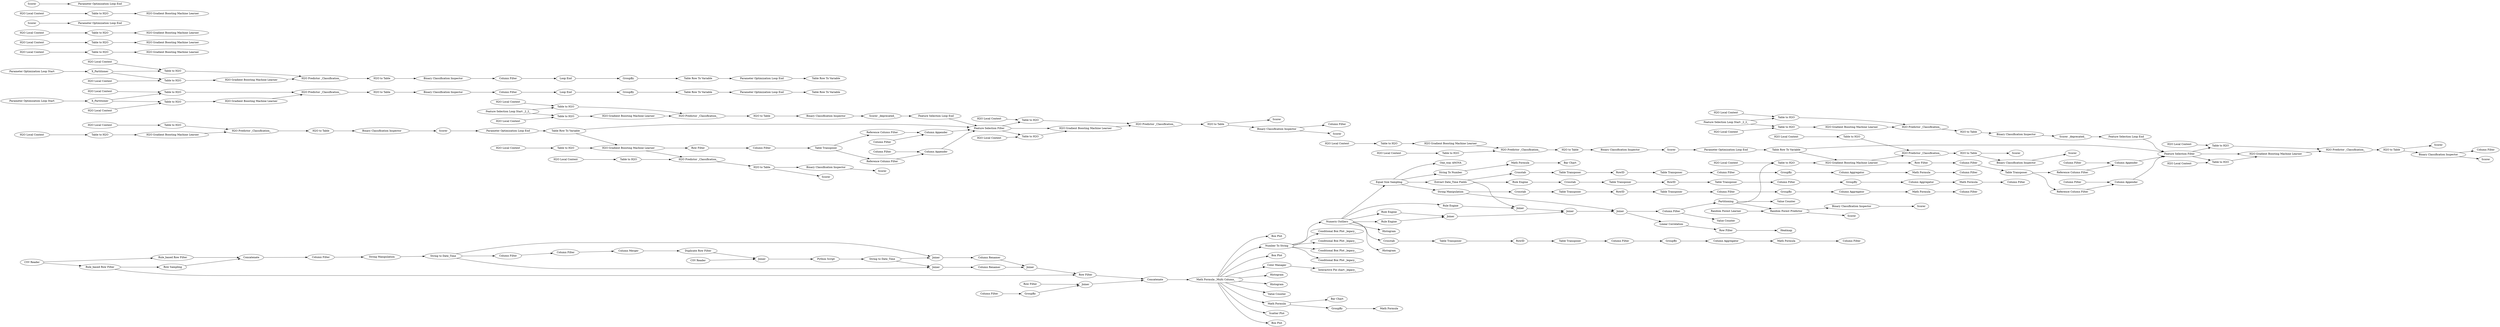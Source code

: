 digraph {
	"8485451669554603891_27" [label=GroupBy]
	"-8607973178070112849_146" [label=Joiner]
	"5463428644387779686_45" [label="Column Filter"]
	"7535642768997843800_24" [label=Scorer]
	"3174490210793124184_26" [label="Column Filter"]
	"5463428644387779686_359" [label="H2O Local Context"]
	"-4942054072202692335_8" [label=Concatenate]
	"7535642768997843800_353" [label="H2O Local Context"]
	"7535642768997843800_360" [label="H2O Gradient Boosting Machine Learner"]
	"5226914133837476398_343" [label="H2O Gradient Boosting Machine Learner"]
	"-4942054072202692335_115" [label="Column Filter"]
	"5463428644387779686_358" [label="Table to H2O"]
	"5463428644387779686_356" [label="H2O to Table"]
	"3055803669144173153_31" [label="H2O Predictor _Classification_"]
	"-3786717365808279356_32" [label="Table Transposer"]
	"4403979144186119349_53" [label="Scorer _deprecated_"]
	"3055803669144173153_344" [label="Table to H2O"]
	"-4942054072202692335_108" [label=Crosstab]
	"-4942054072202692335_144" [label="Column Filter"]
	"-5671331227317940235_347" [label="H2O Local Context"]
	"5463428644387779686_32" [label="H2O to Table"]
	"-5671331227317940235_348" [label=Scorer]
	"3055803669144173153_121" [label="Column Filter"]
	"3055803669144173153_25" [label="Table to H2O"]
	"-4942054072202692335_69" [label="Box Plot"]
	"8485451669554603891_26" [label="Column Filter"]
	"5226914133837476398_344" [label="Table to H2O"]
	"4403979144186119349_36" [label="Feature Selection Loop End"]
	"3055803669144173153_338" [label="H2O Gradient Boosting Machine Learner"]
	"3055803669144173153_85" [label="Table Row To Variable"]
	"-4942054072202692335_59" [label="Number To String"]
	"-4942054072202692335_72" [label="Rule Engine"]
	"4403979144186119349_49" [label="H2O Gradient Boosting Machine Learner"]
	"-6169841619058349479_80" [label=Joiner]
	"5226914133837476398_339" [label="H2O Local Context"]
	"3055803669144173153_343" [label="H2O Gradient Boosting Machine Learner"]
	"3055803669144173153_81" [label="Parameter Optimization Loop End"]
	"7535642768997843800_56" [label="Column Filter"]
	"7535642768997843800_364" [label="Column Filter"]
	"-4942054072202692335_63" [label="Conditional Box Plot _legacy_"]
	"919707360105835683_81" [label=Scorer]
	"-4942054072202692335_127" [label=Histogram]
	"-5671331227317940235_7" [label="Parameter Optimization Loop End"]
	"-4942054072202692335_112" [label=Crosstab]
	"3055803669144173153_83" [label="Table Row To Variable"]
	"-4942054072202692335_122" [label="Column Filter"]
	"-4942054072202692335_57" [label="String To Number"]
	"5463428644387779686_354" [label=Scorer]
	"8485451669554603891_31" [label="Table Transposer"]
	"-6169841619058349479_75" [label="Python Script"]
	"5226914133837476398_28" [label="H2O Local Context"]
	"3055803669144173153_30" [label="H2O Gradient Boosting Machine Learner"]
	"4403979144186119349_50" [label="H2O to Table"]
	"4403979144186119349_47" [label="Table to H2O"]
	"4403979144186119349_54" [label="H2O Local Context"]
	"5226914133837476398_83" [label="Table Row To Variable"]
	"4403979144186119349_48" [label="H2O Local Context"]
	"8485451669554603891_29" [label="Column Aggregator"]
	"5463428644387779686_26" [label="Table to H2O"]
	"-4942054072202692335_135" [label="Rule_based Row Filter"]
	"-3103242742045859930_87" [label="String to Date_Time"]
	"-4942054072202692335_170" [label="Value Counter"]
	"4380865564187353603_157" [label="Row Filter"]
	"3055803669144173153_24" [label=Scorer]
	"-4942054072202692335_151" [label="Row Filter"]
	"5619578481253157244_33" [label=RowID]
	"-4942054072202692335_128" [label="Rule Engine"]
	"-2731083979085651341_53" [label="Scorer _deprecated_"]
	"-5671331227317940235_343" [label="Table to H2O"]
	"5463428644387779686_44" [label="Column Appender"]
	"7535642768997843800_28" [label="H2O Local Context"]
	"7535642768997843800_352" [label="Table to H2O"]
	"919707360105835683_63" [label="Random Forest Learner"]
	"-4942054072202692335_49" [label=GroupBy]
	"-4942054072202692335_70" [label="Box Plot"]
	"-2731083979085651341_51" [label="H2O Predictor _Classification_"]
	"-4942054072202692335_129" [label=Joiner]
	"-2731083979085651341_49" [label="H2O Gradient Boosting Machine Learner"]
	"-4942054072202692335_125" [label=Histogram]
	"4380865564187353603_167" [label="Row Filter"]
	"7535642768997843800_31" [label="H2O Predictor _Classification_"]
	"-4942054072202692335_23" [label="Color Manager"]
	"7535642768997843800_57" [label="Column Appender"]
	"3055803669144173153_335" [label="Parameter Optimization Loop Start"]
	"-4942054072202692335_58" [label="Math Formula _Multi Column_"]
	"-2731083979085651341_48" [label="H2O Local Context"]
	"-2731083979085651341_37" [label="Feature Selection Filter"]
	"5226914133837476398_26" [label="Table to H2O"]
	"5226914133837476398_81" [label="Parameter Optimization Loop End"]
	"-4942054072202692335_68" [label="Numeric Outliers"]
	"-4942054072202692335_173" [label="Column Filter"]
	"-4942054072202692335_46" [label=Histogram]
	"-4942054072202692335_171" [label="Value Counter"]
	"3055803669144173153_118" [label=X_Partitioner]
	"5463428644387779686_56" [label="Column Filter"]
	"5226914133837476398_30" [label="H2O Gradient Boosting Machine Learner"]
	"5463428644387779686_89" [label="Binary Classification Inspector"]
	"3055803669144173153_7" [label="Parameter Optimization Loop End"]
	"7535642768997843800_27" [label="H2O Local Context"]
	"2114636833790662898_343" [label="Table to H2O"]
	"-2731083979085651341_54" [label="H2O Local Context"]
	"5463428644387779686_353" [label="H2O Local Context"]
	"3174490210793124184_31" [label="Table Transposer"]
	"7535642768997843800_89" [label="Binary Classification Inspector"]
	"5619578481253157244_31" [label="Table Transposer"]
	"-4942054072202692335_133" [label="Linear Correlation"]
	"5463428644387779686_27" [label="H2O Local Context"]
	"4380865564187353603_165" [label=Joiner]
	"8485451669554603891_28" [label="Math Formula"]
	"7535642768997843800_356" [label="H2O to Table"]
	"-4942054072202692335_51" [label="Math Formula"]
	"-4942054072202692335_47" [label=Histogram]
	"5463428644387779686_55" [label="Reference Column Filter"]
	"2114636833790662898_340" [label="H2O to Table"]
	"5226914133837476398_122" [label=GroupBy]
	"5463428644387779686_364" [label="Column Filter"]
	"7535642768997843800_41" [label="Column Filter"]
	"3055803669144173153_120" [label="Loop End"]
	"2114636833790662898_345" [label="H2O Gradient Boosting Machine Learner"]
	"7535642768997843800_55" [label="Reference Column Filter"]
	"-8607973178070112849_147" [label="Column Renamer"]
	"-6169841619058349479_77" [label="Column Filter"]
	"3174490210793124184_29" [label="Column Aggregator"]
	"-5671331227317940235_344" [label="H2O Predictor _Classification_"]
	"5463428644387779686_25" [label="Table to H2O"]
	"3055803669144173153_340" [label="Table to H2O"]
	"5226914133837476398_338" [label="H2O Gradient Boosting Machine Learner"]
	"-2731083979085651341_89" [label="Binary Classification Inspector"]
	"-4942054072202692335_6" [label="Interactive Pie chart _legacy_"]
	"8485451669554603891_32" [label="Table Transposer"]
	"7535642768997843800_350" [label=Scorer]
	"919707360105835683_82" [label=Scorer]
	"5463428644387779686_57" [label="Column Appender"]
	"-3786717365808279356_33" [label=RowID]
	"5619578481253157244_29" [label="Column Aggregator"]
	"2114636833790662898_89" [label="Binary Classification Inspector"]
	"2114636833790662898_344" [label="H2O Predictor _Classification_"]
	"5463428644387779686_42" [label="Table Transposer"]
	"-3786717365808279356_28" [label="Math Formula"]
	"-4942054072202692335_60" [label="Equal Size Sampling"]
	"-5671331227317940235_89" [label="Binary Classification Inspector"]
	"-6169841619058349479_85" [label="String to Date_Time"]
	"3055803669144173153_339" [label="H2O Local Context"]
	"-4942054072202692335_7" [label="Rule_based Row Filter"]
	"-4942054072202692335_65" [label="Bar Chart"]
	"5226914133837476398_341" [label="H2O Local Context"]
	"3055803669144173153_341" [label="H2O Local Context"]
	"7535642768997843800_44" [label="Column Appender"]
	"5226914133837476398_85" [label="Table Row To Variable"]
	"5463428644387779686_360" [label="H2O Gradient Boosting Machine Learner"]
	"2114636833790662898_7" [label="Parameter Optimization Loop End"]
	"-3103242742045859930_82" [label="String Manipulation"]
	"7535642768997843800_45" [label="Column Filter"]
	"5226914133837476398_31" [label="H2O Predictor _Classification_"]
	"5463428644387779686_352" [label="Table to H2O"]
	"3174490210793124184_28" [label="Math Formula"]
	"5463428644387779686_351" [label=Scorer]
	"-4942054072202692335_117" [label="Column Filter"]
	"-4942054072202692335_50" [label="Bar Chart"]
	"919707360105835683_64" [label="Random Forest Predictor"]
	"5619578481253157244_28" [label="Math Formula"]
	"2114636833790662898_348" [label=Scorer]
	"4403979144186119349_37" [label="Feature Selection Filter"]
	"-4942054072202692335_93" [label="Value Counter"]
	"7535642768997843800_359" [label="H2O Local Context"]
	"7535642768997843800_30" [label="H2O Gradient Boosting Machine Learner"]
	"7535642768997843800_351" [label=Scorer]
	"-4942054072202692335_53" [label="Math Formula"]
	"3055803669144173153_122" [label=GroupBy]
	"5463428644387779686_24" [label=Scorer]
	"-4942054072202692335_149" [label=Heatmap]
	"5463428644387779686_350" [label=Scorer]
	"-3786717365808279356_29" [label="Column Aggregator"]
	"-4942054072202692335_130" [label=Joiner]
	"-6169841619058349479_76" [label="Column Filter"]
	"3174490210793124184_27" [label=GroupBy]
	"7535642768997843800_25" [label="Table to H2O"]
	"5226914133837476398_342" [label="H2O to Table"]
	"-4942054072202692335_61" [label="Conditional Box Plot _legacy_"]
	"7535642768997843800_32" [label="H2O to Table"]
	"-4942054072202692335_116" [label="Column Filter"]
	"-4942054072202692335_124" [label="Rule Engine"]
	"2114636833790662898_341" [label="Table to H2O"]
	"-5671331227317940235_341" [label="Table to H2O"]
	"7535642768997843800_43" [label="Reference Column Filter"]
	"-4942054072202692335_62" [label="Conditional Box Plot _legacy_"]
	"2114636833790662898_85" [label="Table Row To Variable"]
	"-4942054072202692335_94" [label="Extract Date_Time Fields"]
	"-4942054072202692335_132" [label=Joiner]
	"5226914133837476398_75" [label="Binary Classification Inspector"]
	"5463428644387779686_41" [label="Column Filter"]
	"7535642768997843800_358" [label="Table to H2O"]
	"-4942054072202692335_43" [label="Conditional Box Plot _legacy_"]
	"5619578481253157244_32" [label="Table Transposer"]
	"5463428644387779686_28" [label="H2O Local Context"]
	"3174490210793124184_32" [label="Table Transposer"]
	"5463428644387779686_30" [label="H2O Gradient Boosting Machine Learner"]
	"-4942054072202692335_40" [label="Scatter Plot"]
	"-6169841619058349479_78" [label="Column Merger"]
	"5226914133837476398_118" [label=X_Partitioner]
	"3055803669144173153_26" [label="Table to H2O"]
	"5226914133837476398_24" [label=Scorer]
	"3055803669144173153_75" [label="Binary Classification Inspector"]
	"7535642768997843800_355" [label="H2O Predictor _Classification_"]
	"-4942054072202692335_172" [label=Partitioning]
	"3174490210793124184_33" [label=RowID]
	"7535642768997843800_42" [label="Table Transposer"]
	"3055803669144173153_342" [label="H2O to Table"]
	"-4732376421923897293_141" [label="Column Renamer"]
	"-4732376421923897293_140" [label=Joiner]
	"5226914133837476398_340" [label="Table to H2O"]
	"-6169841619058349479_79" [label="Duplicate Row Filter"]
	"-4942054072202692335_66" [label="Math Formula"]
	"4380865564187353603_159" [label="Column Filter"]
	"-4942054072202692335_126" [label="Rule Engine"]
	"-4942054072202692335_143" [label="CSV Reader"]
	"3055803669144173153_28" [label="H2O Local Context"]
	"5463428644387779686_31" [label="H2O Predictor _Classification_"]
	"4380865564187353603_162" [label=GroupBy]
	"5463428644387779686_43" [label="Reference Column Filter"]
	"-5671331227317940235_340" [label="H2O to Table"]
	"-4942054072202692335_4" [label="Row Sampling"]
	"-4942054072202692335_123" [label=Crosstab]
	"5226914133837476398_25" [label="Table to H2O"]
	"7535642768997843800_26" [label="Table to H2O"]
	"7535642768997843800_354" [label=Scorer]
	"919707360105835683_75" [label="Binary Classification Inspector"]
	"-4942054072202692335_111" [label=Crosstab]
	"-5671331227317940235_345" [label="H2O Gradient Boosting Machine Learner"]
	"-3786717365808279356_31" [label="Table Transposer"]
	"-2731083979085651341_52" [label="Table to H2O"]
	"2114636833790662898_346" [label="H2O Local Context"]
	"-4942054072202692335_131" [label=Joiner]
	"5226914133837476398_7" [label="Parameter Optimization Loop End"]
	"-2731083979085651341_50" [label="H2O to Table"]
	"5226914133837476398_120" [label="Loop End"]
	"5463428644387779686_357" [label="Binary Classification Inspector"]
	"5619578481253157244_26" [label="Column Filter"]
	"-2731083979085651341_36" [label="Feature Selection Loop End"]
	"5226914133837476398_121" [label="Column Filter"]
	"7535642768997843800_39" [label="Row Filter"]
	"4403979144186119349_51" [label="H2O Predictor _Classification_"]
	"-4942054072202692335_71" [label="Box Plot"]
	"-3786717365808279356_27" [label=GroupBy]
	"7535642768997843800_357" [label="Binary Classification Inspector"]
	"-3786717365808279356_26" [label="Column Filter"]
	"-5671331227317940235_346" [label="H2O Local Context"]
	"-4942054072202692335_142" [label=Joiner]
	"5463428644387779686_39" [label="Row Filter"]
	"-5671331227317940235_85" [label="Table Row To Variable"]
	"4403979144186119349_89" [label="Binary Classification Inspector"]
	"5226914133837476398_27" [label="H2O Local Context"]
	"-6169841619058349479_64" [label="CSV Reader"]
	"-2731083979085651341_46" [label="Feature Selection Loop Start _2_2_"]
	"4403979144186119349_46" [label="Feature Selection Loop Start _2_2_"]
	"-4942054072202692335_120" [label="String Manipulation"]
	"5463428644387779686_355" [label="H2O Predictor _Classification_"]
	"3055803669144173153_27" [label="H2O Local Context"]
	"5226914133837476398_335" [label="Parameter Optimization Loop Start"]
	"5619578481253157244_27" [label=GroupBy]
	"4403979144186119349_52" [label="Table to H2O"]
	"4380865564187353603_168" [label=Concatenate]
	"8485451669554603891_33" [label=RowID]
	"2114636833790662898_347" [label="H2O Local Context"]
	"-4942054072202692335_134" [label="One_way ANOVA"]
	"-2731083979085651341_47" [label="Table to H2O"]
	"3174490210793124184_26" -> "3174490210793124184_27"
	"-4942054072202692335_58" -> "-4942054072202692335_59"
	"-3103242742045859930_87" -> "-4732376421923897293_140"
	"5226914133837476398_118" -> "5226914133837476398_344"
	"-4942054072202692335_124" -> "-4942054072202692335_130"
	"-4942054072202692335_94" -> "-4942054072202692335_130"
	"7535642768997843800_357" -> "7535642768997843800_364"
	"7535642768997843800_30" -> "7535642768997843800_31"
	"5463428644387779686_32" -> "5463428644387779686_350"
	"-2731083979085651341_37" -> "5463428644387779686_358"
	"4403979144186119349_37" -> "7535642768997843800_358"
	"-4942054072202692335_144" -> "-3103242742045859930_82"
	"-4942054072202692335_58" -> "-4942054072202692335_93"
	"919707360105835683_64" -> "919707360105835683_75"
	"-4942054072202692335_112" -> "5619578481253157244_31"
	"5463428644387779686_89" -> "5463428644387779686_24"
	"-2731083979085651341_48" -> "-2731083979085651341_47"
	"5226914133837476398_118" -> "5226914133837476398_26"
	"4380865564187353603_167" -> "4380865564187353603_168"
	"5463428644387779686_41" -> "5463428644387779686_42"
	"7535642768997843800_26" -> "7535642768997843800_31"
	"919707360105835683_63" -> "919707360105835683_64"
	"5463428644387779686_27" -> "5463428644387779686_25"
	"2114636833790662898_343" -> "2114636833790662898_344"
	"3055803669144173153_118" -> "3055803669144173153_26"
	"5463428644387779686_356" -> "5463428644387779686_354"
	"-4942054072202692335_111" -> "8485451669554603891_31"
	"5226914133837476398_339" -> "5226914133837476398_340"
	"5226914133837476398_31" -> "5226914133837476398_342"
	"-3786717365808279356_31" -> "-3786717365808279356_33"
	"7535642768997843800_39" -> "7535642768997843800_41"
	"5226914133837476398_27" -> "5226914133837476398_25"
	"5463428644387779686_358" -> "5463428644387779686_360"
	"5463428644387779686_42" -> "5463428644387779686_55"
	"4403979144186119349_36" -> "4403979144186119349_37"
	"-4942054072202692335_59" -> "-4942054072202692335_61"
	"4403979144186119349_54" -> "4403979144186119349_52"
	"5226914133837476398_342" -> "5226914133837476398_75"
	"-4942054072202692335_143" -> "-4942054072202692335_7"
	"2114636833790662898_344" -> "2114636833790662898_340"
	"7535642768997843800_356" -> "7535642768997843800_354"
	"-6169841619058349479_85" -> "-4732376421923897293_140"
	"-4942054072202692335_173" -> "-4942054072202692335_172"
	"2114636833790662898_347" -> "2114636833790662898_341"
	"-2731083979085651341_49" -> "-2731083979085651341_51"
	"7535642768997843800_353" -> "7535642768997843800_352"
	"-3103242742045859930_87" -> "-8607973178070112849_146"
	"3055803669144173153_344" -> "3055803669144173153_343"
	"-4942054072202692335_60" -> "-4942054072202692335_57"
	"4403979144186119349_47" -> "4403979144186119349_49"
	"-4942054072202692335_151" -> "-4942054072202692335_149"
	"-5671331227317940235_347" -> "-5671331227317940235_341"
	"5226914133837476398_28" -> "5226914133837476398_26"
	"-4942054072202692335_58" -> "-4942054072202692335_53"
	"5463428644387779686_357" -> "5463428644387779686_351"
	"2114636833790662898_85" -> "7535642768997843800_30"
	"-2731083979085651341_50" -> "-2731083979085651341_89"
	"-4942054072202692335_59" -> "-4942054072202692335_63"
	"3055803669144173153_25" -> "3055803669144173153_30"
	"4403979144186119349_50" -> "4403979144186119349_89"
	"-2731083979085651341_54" -> "-2731083979085651341_52"
	"2114636833790662898_341" -> "2114636833790662898_345"
	"-4942054072202692335_68" -> "-4942054072202692335_126"
	"-4942054072202692335_131" -> "-4942054072202692335_132"
	"8485451669554603891_27" -> "8485451669554603891_29"
	"3055803669144173153_335" -> "3055803669144173153_118"
	"-3103242742045859930_82" -> "-3103242742045859930_87"
	"-6169841619058349479_77" -> "-6169841619058349479_76"
	"-8607973178070112849_146" -> "-8607973178070112849_147"
	"-4942054072202692335_132" -> "-4942054072202692335_133"
	"2114636833790662898_85" -> "4403979144186119349_37"
	"3055803669144173153_339" -> "3055803669144173153_340"
	"2114636833790662898_340" -> "2114636833790662898_89"
	"3055803669144173153_121" -> "3055803669144173153_120"
	"4403979144186119349_51" -> "4403979144186119349_50"
	"-4942054072202692335_130" -> "-4942054072202692335_131"
	"7535642768997843800_43" -> "7535642768997843800_44"
	"3055803669144173153_343" -> "3055803669144173153_31"
	"5463428644387779686_352" -> "5463428644387779686_355"
	"7535642768997843800_89" -> "7535642768997843800_24"
	"-4942054072202692335_4" -> "-4942054072202692335_8"
	"5619578481253157244_27" -> "5619578481253157244_29"
	"7535642768997843800_55" -> "7535642768997843800_57"
	"8485451669554603891_26" -> "8485451669554603891_27"
	"3055803669144173153_24" -> "3055803669144173153_7"
	"-4942054072202692335_49" -> "-4942054072202692335_51"
	"-4942054072202692335_58" -> "-4942054072202692335_47"
	"3055803669144173153_75" -> "3055803669144173153_121"
	"3174490210793124184_33" -> "3174490210793124184_32"
	"-4942054072202692335_172" -> "5463428644387779686_25"
	"-5671331227317940235_346" -> "-5671331227317940235_343"
	"7535642768997843800_56" -> "7535642768997843800_57"
	"-4942054072202692335_23" -> "-4942054072202692335_6"
	"-6169841619058349479_85" -> "-8607973178070112849_146"
	"-5671331227317940235_348" -> "-5671331227317940235_7"
	"5226914133837476398_344" -> "5226914133837476398_343"
	"5619578481253157244_28" -> "-4942054072202692335_116"
	"-4942054072202692335_128" -> "-4942054072202692335_129"
	"3055803669144173153_26" -> "3055803669144173153_31"
	"5226914133837476398_343" -> "5226914133837476398_31"
	"7535642768997843800_30" -> "7535642768997843800_39"
	"7535642768997843800_357" -> "7535642768997843800_351"
	"-4942054072202692335_94" -> "-4942054072202692335_72"
	"5463428644387779686_30" -> "5463428644387779686_31"
	"3055803669144173153_120" -> "3055803669144173153_122"
	"7535642768997843800_32" -> "7535642768997843800_89"
	"2114636833790662898_346" -> "2114636833790662898_343"
	"5463428644387779686_30" -> "5463428644387779686_39"
	"7535642768997843800_356" -> "7535642768997843800_357"
	"-4942054072202692335_58" -> "-4942054072202692335_69"
	"-4942054072202692335_172" -> "919707360105835683_64"
	"5226914133837476398_341" -> "5226914133837476398_344"
	"5619578481253157244_32" -> "5619578481253157244_26"
	"2114636833790662898_89" -> "2114636833790662898_348"
	"-4942054072202692335_133" -> "-4942054072202692335_151"
	"7535642768997843800_27" -> "7535642768997843800_25"
	"4403979144186119349_52" -> "4403979144186119349_51"
	"5463428644387779686_353" -> "5463428644387779686_352"
	"-4942054072202692335_173" -> "-4942054072202692335_170"
	"3174490210793124184_27" -> "3174490210793124184_29"
	"2114636833790662898_7" -> "2114636833790662898_85"
	"-2731083979085651341_51" -> "-2731083979085651341_50"
	"4380865564187353603_162" -> "4380865564187353603_165"
	"-4942054072202692335_59" -> "-4942054072202692335_43"
	"-3786717365808279356_32" -> "-3786717365808279356_26"
	"-2731083979085651341_46" -> "-2731083979085651341_47"
	"-4732376421923897293_140" -> "-4732376421923897293_141"
	"-5671331227317940235_341" -> "-5671331227317940235_345"
	"-2731083979085651341_46" -> "-2731083979085651341_52"
	"5226914133837476398_335" -> "5226914133837476398_118"
	"-4942054072202692335_66" -> "-4942054072202692335_65"
	"2114636833790662898_348" -> "2114636833790662898_7"
	"3055803669144173153_31" -> "3055803669144173153_342"
	"3055803669144173153_83" -> "3055803669144173153_81"
	"5463428644387779686_357" -> "5463428644387779686_364"
	"-4942054072202692335_60" -> "-4942054072202692335_134"
	"8485451669554603891_32" -> "8485451669554603891_26"
	"3055803669144173153_28" -> "3055803669144173153_26"
	"7535642768997843800_42" -> "7535642768997843800_55"
	"-3786717365808279356_28" -> "-4942054072202692335_115"
	"-6169841619058349479_80" -> "-6169841619058349479_75"
	"5226914133837476398_83" -> "5226914133837476398_81"
	"-4942054072202692335_120" -> "-4942054072202692335_132"
	"4380865564187353603_165" -> "4380865564187353603_168"
	"-5671331227317940235_85" -> "5463428644387779686_30"
	"5463428644387779686_56" -> "5463428644387779686_57"
	"5463428644387779686_32" -> "5463428644387779686_89"
	"5226914133837476398_26" -> "5226914133837476398_31"
	"7535642768997843800_28" -> "7535642768997843800_26"
	"-4942054072202692335_68" -> "-4942054072202692335_108"
	"-4942054072202692335_58" -> "-4942054072202692335_23"
	"5463428644387779686_359" -> "5463428644387779686_358"
	"7535642768997843800_358" -> "7535642768997843800_360"
	"-3786717365808279356_29" -> "-3786717365808279356_28"
	"5463428644387779686_57" -> "-2731083979085651341_37"
	"5463428644387779686_28" -> "5463428644387779686_26"
	"5226914133837476398_340" -> "5226914133837476398_338"
	"5226914133837476398_24" -> "5226914133837476398_7"
	"5226914133837476398_25" -> "5226914133837476398_30"
	"-2731083979085651341_37" -> "5463428644387779686_360"
	"5463428644387779686_45" -> "5463428644387779686_44"
	"-4942054072202692335_60" -> "-4942054072202692335_120"
	"-2731083979085651341_89" -> "-2731083979085651341_53"
	"5463428644387779686_55" -> "5463428644387779686_57"
	"7535642768997843800_42" -> "7535642768997843800_43"
	"-3103242742045859930_87" -> "-6169841619058349479_77"
	"-4942054072202692335_58" -> "-4942054072202692335_71"
	"5226914133837476398_81" -> "5226914133837476398_85"
	"5463428644387779686_356" -> "5463428644387779686_357"
	"5463428644387779686_39" -> "5463428644387779686_41"
	"-4942054072202692335_132" -> "-4942054072202692335_173"
	"2114636833790662898_345" -> "2114636833790662898_344"
	"-4942054072202692335_58" -> "-4942054072202692335_70"
	"-8607973178070112849_147" -> "-4942054072202692335_142"
	"7535642768997843800_41" -> "7535642768997843800_42"
	"-5671331227317940235_85" -> "-2731083979085651341_37"
	"-4942054072202692335_60" -> "-4942054072202692335_94"
	"-4942054072202692335_123" -> "3174490210793124184_31"
	"-4942054072202692335_129" -> "-4942054072202692335_131"
	"5226914133837476398_120" -> "5226914133837476398_122"
	"3055803669144173153_118" -> "3055803669144173153_344"
	"3055803669144173153_340" -> "3055803669144173153_338"
	"5619578481253157244_29" -> "5619578481253157244_28"
	"5463428644387779686_31" -> "5463428644387779686_32"
	"5619578481253157244_33" -> "5619578481253157244_32"
	"5463428644387779686_43" -> "5463428644387779686_44"
	"5463428644387779686_360" -> "5463428644387779686_355"
	"-2731083979085651341_47" -> "-2731083979085651341_49"
	"-5671331227317940235_343" -> "-5671331227317940235_344"
	"-5671331227317940235_89" -> "-5671331227317940235_348"
	"3055803669144173153_81" -> "3055803669144173153_85"
	"4403979144186119349_49" -> "4403979144186119349_51"
	"4403979144186119349_37" -> "7535642768997843800_360"
	"919707360105835683_75" -> "919707360105835683_82"
	"-3786717365808279356_33" -> "-3786717365808279356_32"
	"5226914133837476398_122" -> "5226914133837476398_83"
	"4380865564187353603_168" -> "-4942054072202692335_58"
	"5226914133837476398_121" -> "5226914133837476398_120"
	"7535642768997843800_44" -> "4403979144186119349_37"
	"-4942054072202692335_7" -> "4380865564187353603_167"
	"-5671331227317940235_340" -> "-5671331227317940235_89"
	"3055803669144173153_342" -> "3055803669144173153_75"
	"-4942054072202692335_135" -> "-4942054072202692335_8"
	"-4942054072202692335_59" -> "-4942054072202692335_62"
	"-5671331227317940235_7" -> "-5671331227317940235_85"
	"-5671331227317940235_344" -> "-5671331227317940235_340"
	"7535642768997843800_360" -> "7535642768997843800_355"
	"-4942054072202692335_68" -> "-4942054072202692335_125"
	"-5671331227317940235_345" -> "-5671331227317940235_344"
	"-4942054072202692335_68" -> "-4942054072202692335_60"
	"3055803669144173153_27" -> "3055803669144173153_25"
	"8485451669554603891_33" -> "8485451669554603891_32"
	"-4732376421923897293_141" -> "-4942054072202692335_142"
	"-4942054072202692335_126" -> "-4942054072202692335_129"
	"8485451669554603891_31" -> "8485451669554603891_33"
	"-6169841619058349479_64" -> "-6169841619058349479_80"
	"3174490210793124184_32" -> "3174490210793124184_26"
	"-4942054072202692335_53" -> "-4942054072202692335_49"
	"5463428644387779686_26" -> "5463428644387779686_31"
	"5226914133837476398_75" -> "5226914133837476398_121"
	"-4942054072202692335_8" -> "-4942054072202692335_144"
	"3174490210793124184_31" -> "3174490210793124184_33"
	"5463428644387779686_42" -> "5463428644387779686_43"
	"-4942054072202692335_68" -> "-4942054072202692335_124"
	"4380865564187353603_157" -> "4380865564187353603_165"
	"-3786717365808279356_26" -> "-3786717365808279356_27"
	"7535642768997843800_57" -> "4403979144186119349_37"
	"3174490210793124184_29" -> "3174490210793124184_28"
	"-4942054072202692335_172" -> "-4942054072202692335_171"
	"-4942054072202692335_142" -> "4380865564187353603_167"
	"4403979144186119349_46" -> "4403979144186119349_52"
	"7535642768997843800_31" -> "7535642768997843800_32"
	"-4942054072202692335_120" -> "-4942054072202692335_123"
	"-2731083979085651341_36" -> "-2731083979085651341_37"
	"5463428644387779686_25" -> "5463428644387779686_30"
	"8485451669554603891_29" -> "8485451669554603891_28"
	"-4942054072202692335_143" -> "-4942054072202692335_135"
	"3055803669144173153_341" -> "3055803669144173153_344"
	"-4942054072202692335_7" -> "-4942054072202692335_4"
	"919707360105835683_64" -> "919707360105835683_81"
	"7535642768997843800_359" -> "7535642768997843800_358"
	"4403979144186119349_48" -> "4403979144186119349_47"
	"-6169841619058349479_75" -> "-6169841619058349479_85"
	"4403979144186119349_46" -> "4403979144186119349_47"
	"-3786717365808279356_27" -> "-3786717365808279356_29"
	"-2731083979085651341_37" -> "5463428644387779686_352"
	"7535642768997843800_45" -> "7535642768997843800_44"
	"-4942054072202692335_58" -> "-4942054072202692335_40"
	"-4942054072202692335_53" -> "-4942054072202692335_50"
	"5619578481253157244_26" -> "5619578481253157244_27"
	"-4942054072202692335_72" -> "-4942054072202692335_112"
	"4403979144186119349_37" -> "7535642768997843800_352"
	"4403979144186119349_53" -> "4403979144186119349_36"
	"-6169841619058349479_78" -> "-6169841619058349479_79"
	"-2731083979085651341_53" -> "-2731083979085651341_36"
	"-4942054072202692335_58" -> "-4942054072202692335_46"
	"-2731083979085651341_52" -> "-2731083979085651341_51"
	"5619578481253157244_31" -> "5619578481253157244_33"
	"-4942054072202692335_68" -> "-4942054072202692335_127"
	"-4942054072202692335_108" -> "-3786717365808279356_31"
	"3174490210793124184_28" -> "-4942054072202692335_122"
	"7535642768997843800_25" -> "7535642768997843800_30"
	"-4942054072202692335_57" -> "-4942054072202692335_66"
	"7535642768997843800_355" -> "7535642768997843800_356"
	"7535642768997843800_32" -> "7535642768997843800_350"
	"-6169841619058349479_76" -> "-6169841619058349479_78"
	"-4942054072202692335_94" -> "-4942054072202692335_111"
	"3055803669144173153_122" -> "3055803669144173153_83"
	"-6169841619058349479_79" -> "-6169841619058349479_80"
	"5463428644387779686_355" -> "5463428644387779686_356"
	"4403979144186119349_89" -> "4403979144186119349_53"
	"5463428644387779686_44" -> "-2731083979085651341_37"
	"7535642768997843800_352" -> "7535642768997843800_355"
	"8485451669554603891_28" -> "-4942054072202692335_117"
	"4380865564187353603_159" -> "4380865564187353603_162"
	"-4942054072202692335_59" -> "-4942054072202692335_68"
	"-4942054072202692335_68" -> "-4942054072202692335_128"
	rankdir=LR
}
